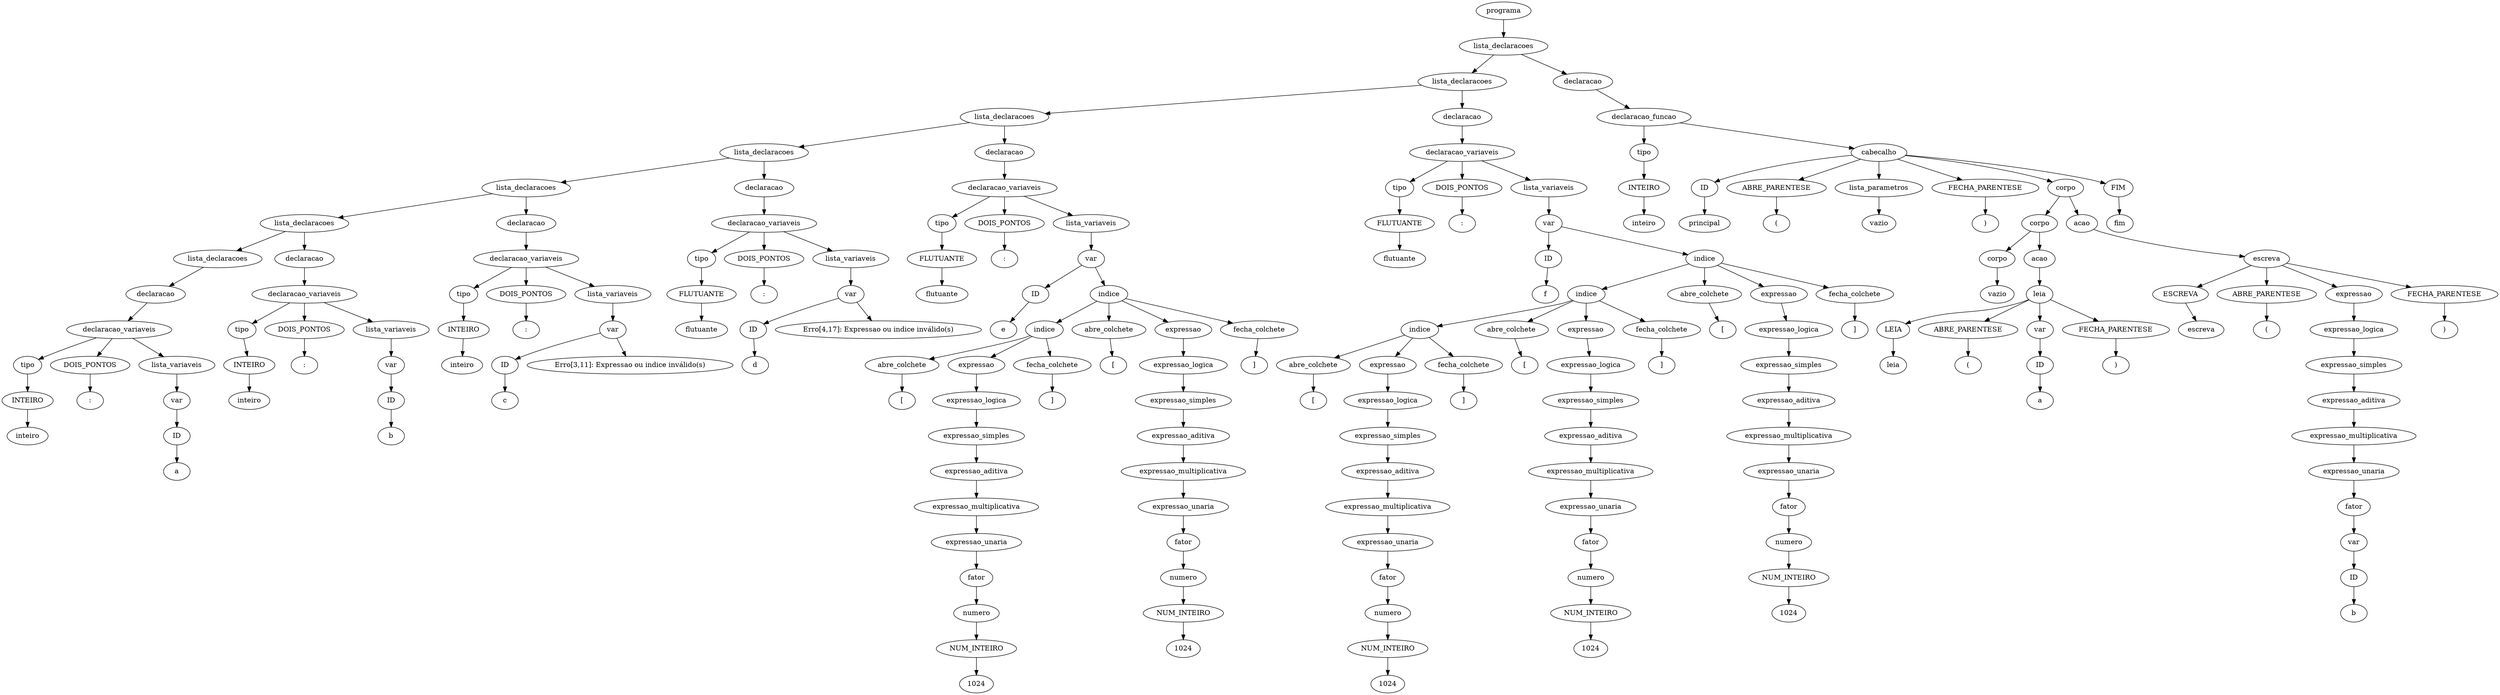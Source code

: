 digraph tree {
    "0x7f59afa652b0" [label="programa"];
    "0x7f59afb0cbe0" [label="lista_declaracoes"];
    "0x7f59afa65790" [label="lista_declaracoes"];
    "0x7f59afb09f70" [label="lista_declaracoes"];
    "0x7f59afb09a30" [label="lista_declaracoes"];
    "0x7f59afb097c0" [label="lista_declaracoes"];
    "0x7f59afb09580" [label="lista_declaracoes"];
    "0x7f59afbd5ac0" [label="lista_declaracoes"];
    "0x7f59afbd59a0" [label="declaracao"];
    "0x7f59afb09220" [label="declaracao_variaveis"];
    "0x7f59afbd5dc0" [label="tipo"];
    "0x7f59afbd5820" [label="INTEIRO"];
    "0x7f59afb09250" [label="inteiro"];
    "0x7f59afbd5ca0" [label="DOIS_PONTOS"];
    "0x7f59afb09370" [label=":"];
    "0x7f59afb09280" [label="lista_variaveis"];
    "0x7f59afbd5d30" [label="var"];
    "0x7f59afbd5a00" [label="ID"];
    "0x7f59afb093d0" [label="a"];
    "0x7f59afb09310" [label="declaracao"];
    "0x7f59afb09520" [label="declaracao_variaveis"];
    "0x7f59afb09490" [label="tipo"];
    "0x7f59afb094c0" [label="INTEIRO"];
    "0x7f59afb094f0" [label="inteiro"];
    "0x7f59afb095e0" [label="DOIS_PONTOS"];
    "0x7f59afb09700" [label=":"];
    "0x7f59afb09550" [label="lista_variaveis"];
    "0x7f59afb093a0" [label="var"];
    "0x7f59afb09340" [label="ID"];
    "0x7f59afb09640" [label="b"];
    "0x7f59afb096d0" [label="declaracao"];
    "0x7f59afb095b0" [label="declaracao_variaveis"];
    "0x7f59afbd5e80" [label="tipo"];
    "0x7f59afbd5af0" [label="INTEIRO"];
    "0x7f59afb09730" [label="inteiro"];
    "0x7f59afb098b0" [label="DOIS_PONTOS"];
    "0x7f59afb09970" [label=":"];
    "0x7f59afb09790" [label="lista_variaveis"];
    "0x7f59afb097f0" [label="var"];
    "0x7f59afb09820" [label="ID"];
    "0x7f59afb09760" [label="c"];
    "0x7f59afb09610" [label="Erro[3,11]: Expressao ou indice inválido(s)"];
    "0x7f59afb09400" [label="declaracao"];
    "0x7f59afb09a90" [label="declaracao_variaveis"];
    "0x7f59afb09430" [label="tipo"];
    "0x7f59afb09460" [label="FLUTUANTE"];
    "0x7f59afb099a0" [label="flutuante"];
    "0x7f59afb09880" [label="DOIS_PONTOS"];
    "0x7f59afb09850" [label=":"];
    "0x7f59afb09a00" [label="lista_variaveis"];
    "0x7f59afb09eb0" [label="var"];
    "0x7f59afb09cd0" [label="ID"];
    "0x7f59afb09d00" [label="d"];
    "0x7f59afb09a60" [label="Erro[4,17]: Expressao ou indice inválido(s)"];
    "0x7f59afb09910" [label="declaracao"];
    "0x7f59afa656d0" [label="declaracao_variaveis"];
    "0x7f59afb096a0" [label="tipo"];
    "0x7f59afb09ca0" [label="FLUTUANTE"];
    "0x7f59afb09b50" [label="flutuante"];
    "0x7f59afa65550" [label="DOIS_PONTOS"];
    "0x7f59afa65520" [label=":"];
    "0x7f59afb09f40" [label="lista_variaveis"];
    "0x7f59afa655b0" [label="var"];
    "0x7f59afa65250" [label="ID"];
    "0x7f59afa65280" [label="e"];
    "0x7f59afa654f0" [label="indice"];
    "0x7f59afa651f0" [label="indice"];
    "0x7f59afa652e0" [label="abre_colchete"];
    "0x7f59afa65310" [label="["];
    "0x7f59afa651c0" [label="expressao"];
    "0x7f59afa65190" [label="expressao_logica"];
    "0x7f59afa65160" [label="expressao_simples"];
    "0x7f59afa65070" [label="expressao_aditiva"];
    "0x7f59afa65130" [label="expressao_multiplicativa"];
    "0x7f59afb09f10" [label="expressao_unaria"];
    "0x7f59afa65040" [label="fator"];
    "0x7f59afb09ee0" [label="numero"];
    "0x7f59afb09e20" [label="NUM_INTEIRO"];
    "0x7f59afa65100" [label="1024"];
    "0x7f59afa65340" [label="fecha_colchete"];
    "0x7f59afa65370" [label="]"];
    "0x7f59afa65610" [label="abre_colchete"];
    "0x7f59afa65640" [label="["];
    "0x7f59afa654c0" [label="expressao"];
    "0x7f59afa65490" [label="expressao_logica"];
    "0x7f59afa650d0" [label="expressao_simples"];
    "0x7f59afa65400" [label="expressao_aditiva"];
    "0x7f59afa650a0" [label="expressao_multiplicativa"];
    "0x7f59afa653a0" [label="expressao_unaria"];
    "0x7f59afa653d0" [label="fator"];
    "0x7f59afb09fa0" [label="numero"];
    "0x7f59afb09fd0" [label="NUM_INTEIRO"];
    "0x7f59afa65220" [label="1024"];
    "0x7f59afa65670" [label="fecha_colchete"];
    "0x7f59afa656a0" [label="]"];
    "0x7f59afb09b20" [label="declaracao"];
    "0x7f59afa65f40" [label="declaracao_variaveis"];
    "0x7f59afb09670" [label="tipo"];
    "0x7f59afa65430" [label="FLUTUANTE"];
    "0x7f59afa65700" [label="flutuante"];
    "0x7f59afa65f70" [label="DOIS_PONTOS"];
    "0x7f59afb0c1c0" [label=":"];
    "0x7f59afa65760" [label="lista_variaveis"];
    "0x7f59afa65d30" [label="var"];
    "0x7f59afa65d60" [label="ID"];
    "0x7f59afa65d90" [label="f"];
    "0x7f59afa65fa0" [label="indice"];
    "0x7f59afa65cd0" [label="indice"];
    "0x7f59afa659d0" [label="indice"];
    "0x7f59afa65ac0" [label="abre_colchete"];
    "0x7f59afa65af0" [label="["];
    "0x7f59afa659a0" [label="expressao"];
    "0x7f59afa65970" [label="expressao_logica"];
    "0x7f59afa65940" [label="expressao_simples"];
    "0x7f59afa65850" [label="expressao_aditiva"];
    "0x7f59afa65910" [label="expressao_multiplicativa"];
    "0x7f59afa65730" [label="expressao_unaria"];
    "0x7f59afa65820" [label="fator"];
    "0x7f59afa655e0" [label="numero"];
    "0x7f59afa65580" [label="NUM_INTEIRO"];
    "0x7f59afa658e0" [label="1024"];
    "0x7f59afa65b20" [label="fecha_colchete"];
    "0x7f59afa65b50" [label="]"];
    "0x7f59afa65df0" [label="abre_colchete"];
    "0x7f59afa65e20" [label="["];
    "0x7f59afa65ca0" [label="expressao"];
    "0x7f59afa65c70" [label="expressao_logica"];
    "0x7f59afa658b0" [label="expressao_simples"];
    "0x7f59afa65be0" [label="expressao_aditiva"];
    "0x7f59afa65880" [label="expressao_multiplicativa"];
    "0x7f59afa65b80" [label="expressao_unaria"];
    "0x7f59afa65bb0" [label="fator"];
    "0x7f59afa657c0" [label="numero"];
    "0x7f59afa657f0" [label="NUM_INTEIRO"];
    "0x7f59afa65a00" [label="1024"];
    "0x7f59afa65e50" [label="fecha_colchete"];
    "0x7f59afa65e80" [label="]"];
    "0x7f59afb0c100" [label="abre_colchete"];
    "0x7f59afb0c130" [label="["];
    "0x7f59afa65c40" [label="expressao"];
    "0x7f59afa65c10" [label="expressao_logica"];
    "0x7f59afa65d00" [label="expressao_simples"];
    "0x7f59afa65f10" [label="expressao_aditiva"];
    "0x7f59afa65a90" [label="expressao_multiplicativa"];
    "0x7f59afa65eb0" [label="expressao_unaria"];
    "0x7f59afa65ee0" [label="fator"];
    "0x7f59afa65dc0" [label="numero"];
    "0x7f59afa65a30" [label="NUM_INTEIRO"];
    "0x7f59afa65a60" [label="1024"];
    "0x7f59afb0c160" [label="fecha_colchete"];
    "0x7f59afb0c190" [label="]"];
    "0x7f59afa65460" [label="declaracao"];
    "0x7f59afa65fd0" [label="declaracao_funcao"];
    "0x7f59afb09d30" [label="tipo"];
    "0x7f59afb0c040" [label="INTEIRO"];
    "0x7f59afb0c1f0" [label="inteiro"];
    "0x7f59afb0c3d0" [label="cabecalho"];
    "0x7f59afb0cb20" [label="ID"];
    "0x7f59afb0c610" [label="principal"];
    "0x7f59afb0c910" [label="ABRE_PARENTESE"];
    "0x7f59afb0c550" [label="("];
    "0x7f59afb0c310" [label="lista_parametros"];
    "0x7f59afb0c0d0" [label="vazio"];
    "0x7f59afb0c7c0" [label="FECHA_PARENTESE"];
    "0x7f59afb0cb50" [label=")"];
    "0x7f59afb0c940" [label="corpo"];
    "0x7f59afb0c5e0" [label="corpo"];
    "0x7f59afb0c400" [label="corpo"];
    "0x7f59afb0c220" [label="vazio"];
    "0x7f59afb0c640" [label="acao"];
    "0x7f59afb0c4c0" [label="leia"];
    "0x7f59afb0c4f0" [label="LEIA"];
    "0x7f59afb0c6a0" [label="leia"];
    "0x7f59afb0c6d0" [label="ABRE_PARENTESE"];
    "0x7f59afb0c700" [label="("];
    "0x7f59afb0c340" [label="var"];
    "0x7f59afb0c580" [label="ID"];
    "0x7f59afb0c5b0" [label="a"];
    "0x7f59afb0c730" [label="FECHA_PARENTESE"];
    "0x7f59afb0c760" [label=")"];
    "0x7f59afb0c9a0" [label="acao"];
    "0x7f59afb0c8e0" [label="escreva"];
    "0x7f59afb0ca00" [label="ESCREVA"];
    "0x7f59afb0ca30" [label="escreva"];
    "0x7f59afb0ca60" [label="ABRE_PARENTESE"];
    "0x7f59afb0ca90" [label="("];
    "0x7f59afb0c8b0" [label="expressao"];
    "0x7f59afb0c880" [label="expressao_logica"];
    "0x7f59afb0c850" [label="expressao_simples"];
    "0x7f59afb0c520" [label="expressao_aditiva"];
    "0x7f59afb0c820" [label="expressao_multiplicativa"];
    "0x7f59afb0c370" [label="expressao_unaria"];
    "0x7f59afb0c430" [label="fator"];
    "0x7f59afb0c3a0" [label="var"];
    "0x7f59afb0c790" [label="ID"];
    "0x7f59afb0c7f0" [label="b"];
    "0x7f59afb0cac0" [label="FECHA_PARENTESE"];
    "0x7f59afb0caf0" [label=")"];
    "0x7f59afb0cb80" [label="FIM"];
    "0x7f59afb0cbb0" [label="fim"];
    "0x7f59afa652b0" -> "0x7f59afb0cbe0";
    "0x7f59afb0cbe0" -> "0x7f59afa65790";
    "0x7f59afb0cbe0" -> "0x7f59afa65460";
    "0x7f59afa65790" -> "0x7f59afb09f70";
    "0x7f59afa65790" -> "0x7f59afb09b20";
    "0x7f59afb09f70" -> "0x7f59afb09a30";
    "0x7f59afb09f70" -> "0x7f59afb09910";
    "0x7f59afb09a30" -> "0x7f59afb097c0";
    "0x7f59afb09a30" -> "0x7f59afb09400";
    "0x7f59afb097c0" -> "0x7f59afb09580";
    "0x7f59afb097c0" -> "0x7f59afb096d0";
    "0x7f59afb09580" -> "0x7f59afbd5ac0";
    "0x7f59afb09580" -> "0x7f59afb09310";
    "0x7f59afbd5ac0" -> "0x7f59afbd59a0";
    "0x7f59afbd59a0" -> "0x7f59afb09220";
    "0x7f59afb09220" -> "0x7f59afbd5dc0";
    "0x7f59afb09220" -> "0x7f59afbd5ca0";
    "0x7f59afb09220" -> "0x7f59afb09280";
    "0x7f59afbd5dc0" -> "0x7f59afbd5820";
    "0x7f59afbd5820" -> "0x7f59afb09250";
    "0x7f59afbd5ca0" -> "0x7f59afb09370";
    "0x7f59afb09280" -> "0x7f59afbd5d30";
    "0x7f59afbd5d30" -> "0x7f59afbd5a00";
    "0x7f59afbd5a00" -> "0x7f59afb093d0";
    "0x7f59afb09310" -> "0x7f59afb09520";
    "0x7f59afb09520" -> "0x7f59afb09490";
    "0x7f59afb09520" -> "0x7f59afb095e0";
    "0x7f59afb09520" -> "0x7f59afb09550";
    "0x7f59afb09490" -> "0x7f59afb094c0";
    "0x7f59afb094c0" -> "0x7f59afb094f0";
    "0x7f59afb095e0" -> "0x7f59afb09700";
    "0x7f59afb09550" -> "0x7f59afb093a0";
    "0x7f59afb093a0" -> "0x7f59afb09340";
    "0x7f59afb09340" -> "0x7f59afb09640";
    "0x7f59afb096d0" -> "0x7f59afb095b0";
    "0x7f59afb095b0" -> "0x7f59afbd5e80";
    "0x7f59afb095b0" -> "0x7f59afb098b0";
    "0x7f59afb095b0" -> "0x7f59afb09790";
    "0x7f59afbd5e80" -> "0x7f59afbd5af0";
    "0x7f59afbd5af0" -> "0x7f59afb09730";
    "0x7f59afb098b0" -> "0x7f59afb09970";
    "0x7f59afb09790" -> "0x7f59afb097f0";
    "0x7f59afb097f0" -> "0x7f59afb09820";
    "0x7f59afb097f0" -> "0x7f59afb09610";
    "0x7f59afb09820" -> "0x7f59afb09760";
    "0x7f59afb09400" -> "0x7f59afb09a90";
    "0x7f59afb09a90" -> "0x7f59afb09430";
    "0x7f59afb09a90" -> "0x7f59afb09880";
    "0x7f59afb09a90" -> "0x7f59afb09a00";
    "0x7f59afb09430" -> "0x7f59afb09460";
    "0x7f59afb09460" -> "0x7f59afb099a0";
    "0x7f59afb09880" -> "0x7f59afb09850";
    "0x7f59afb09a00" -> "0x7f59afb09eb0";
    "0x7f59afb09eb0" -> "0x7f59afb09cd0";
    "0x7f59afb09eb0" -> "0x7f59afb09a60";
    "0x7f59afb09cd0" -> "0x7f59afb09d00";
    "0x7f59afb09910" -> "0x7f59afa656d0";
    "0x7f59afa656d0" -> "0x7f59afb096a0";
    "0x7f59afa656d0" -> "0x7f59afa65550";
    "0x7f59afa656d0" -> "0x7f59afb09f40";
    "0x7f59afb096a0" -> "0x7f59afb09ca0";
    "0x7f59afb09ca0" -> "0x7f59afb09b50";
    "0x7f59afa65550" -> "0x7f59afa65520";
    "0x7f59afb09f40" -> "0x7f59afa655b0";
    "0x7f59afa655b0" -> "0x7f59afa65250";
    "0x7f59afa655b0" -> "0x7f59afa654f0";
    "0x7f59afa65250" -> "0x7f59afa65280";
    "0x7f59afa654f0" -> "0x7f59afa651f0";
    "0x7f59afa654f0" -> "0x7f59afa65610";
    "0x7f59afa654f0" -> "0x7f59afa654c0";
    "0x7f59afa654f0" -> "0x7f59afa65670";
    "0x7f59afa651f0" -> "0x7f59afa652e0";
    "0x7f59afa651f0" -> "0x7f59afa651c0";
    "0x7f59afa651f0" -> "0x7f59afa65340";
    "0x7f59afa652e0" -> "0x7f59afa65310";
    "0x7f59afa651c0" -> "0x7f59afa65190";
    "0x7f59afa65190" -> "0x7f59afa65160";
    "0x7f59afa65160" -> "0x7f59afa65070";
    "0x7f59afa65070" -> "0x7f59afa65130";
    "0x7f59afa65130" -> "0x7f59afb09f10";
    "0x7f59afb09f10" -> "0x7f59afa65040";
    "0x7f59afa65040" -> "0x7f59afb09ee0";
    "0x7f59afb09ee0" -> "0x7f59afb09e20";
    "0x7f59afb09e20" -> "0x7f59afa65100";
    "0x7f59afa65340" -> "0x7f59afa65370";
    "0x7f59afa65610" -> "0x7f59afa65640";
    "0x7f59afa654c0" -> "0x7f59afa65490";
    "0x7f59afa65490" -> "0x7f59afa650d0";
    "0x7f59afa650d0" -> "0x7f59afa65400";
    "0x7f59afa65400" -> "0x7f59afa650a0";
    "0x7f59afa650a0" -> "0x7f59afa653a0";
    "0x7f59afa653a0" -> "0x7f59afa653d0";
    "0x7f59afa653d0" -> "0x7f59afb09fa0";
    "0x7f59afb09fa0" -> "0x7f59afb09fd0";
    "0x7f59afb09fd0" -> "0x7f59afa65220";
    "0x7f59afa65670" -> "0x7f59afa656a0";
    "0x7f59afb09b20" -> "0x7f59afa65f40";
    "0x7f59afa65f40" -> "0x7f59afb09670";
    "0x7f59afa65f40" -> "0x7f59afa65f70";
    "0x7f59afa65f40" -> "0x7f59afa65760";
    "0x7f59afb09670" -> "0x7f59afa65430";
    "0x7f59afa65430" -> "0x7f59afa65700";
    "0x7f59afa65f70" -> "0x7f59afb0c1c0";
    "0x7f59afa65760" -> "0x7f59afa65d30";
    "0x7f59afa65d30" -> "0x7f59afa65d60";
    "0x7f59afa65d30" -> "0x7f59afa65fa0";
    "0x7f59afa65d60" -> "0x7f59afa65d90";
    "0x7f59afa65fa0" -> "0x7f59afa65cd0";
    "0x7f59afa65fa0" -> "0x7f59afb0c100";
    "0x7f59afa65fa0" -> "0x7f59afa65c40";
    "0x7f59afa65fa0" -> "0x7f59afb0c160";
    "0x7f59afa65cd0" -> "0x7f59afa659d0";
    "0x7f59afa65cd0" -> "0x7f59afa65df0";
    "0x7f59afa65cd0" -> "0x7f59afa65ca0";
    "0x7f59afa65cd0" -> "0x7f59afa65e50";
    "0x7f59afa659d0" -> "0x7f59afa65ac0";
    "0x7f59afa659d0" -> "0x7f59afa659a0";
    "0x7f59afa659d0" -> "0x7f59afa65b20";
    "0x7f59afa65ac0" -> "0x7f59afa65af0";
    "0x7f59afa659a0" -> "0x7f59afa65970";
    "0x7f59afa65970" -> "0x7f59afa65940";
    "0x7f59afa65940" -> "0x7f59afa65850";
    "0x7f59afa65850" -> "0x7f59afa65910";
    "0x7f59afa65910" -> "0x7f59afa65730";
    "0x7f59afa65730" -> "0x7f59afa65820";
    "0x7f59afa65820" -> "0x7f59afa655e0";
    "0x7f59afa655e0" -> "0x7f59afa65580";
    "0x7f59afa65580" -> "0x7f59afa658e0";
    "0x7f59afa65b20" -> "0x7f59afa65b50";
    "0x7f59afa65df0" -> "0x7f59afa65e20";
    "0x7f59afa65ca0" -> "0x7f59afa65c70";
    "0x7f59afa65c70" -> "0x7f59afa658b0";
    "0x7f59afa658b0" -> "0x7f59afa65be0";
    "0x7f59afa65be0" -> "0x7f59afa65880";
    "0x7f59afa65880" -> "0x7f59afa65b80";
    "0x7f59afa65b80" -> "0x7f59afa65bb0";
    "0x7f59afa65bb0" -> "0x7f59afa657c0";
    "0x7f59afa657c0" -> "0x7f59afa657f0";
    "0x7f59afa657f0" -> "0x7f59afa65a00";
    "0x7f59afa65e50" -> "0x7f59afa65e80";
    "0x7f59afb0c100" -> "0x7f59afb0c130";
    "0x7f59afa65c40" -> "0x7f59afa65c10";
    "0x7f59afa65c10" -> "0x7f59afa65d00";
    "0x7f59afa65d00" -> "0x7f59afa65f10";
    "0x7f59afa65f10" -> "0x7f59afa65a90";
    "0x7f59afa65a90" -> "0x7f59afa65eb0";
    "0x7f59afa65eb0" -> "0x7f59afa65ee0";
    "0x7f59afa65ee0" -> "0x7f59afa65dc0";
    "0x7f59afa65dc0" -> "0x7f59afa65a30";
    "0x7f59afa65a30" -> "0x7f59afa65a60";
    "0x7f59afb0c160" -> "0x7f59afb0c190";
    "0x7f59afa65460" -> "0x7f59afa65fd0";
    "0x7f59afa65fd0" -> "0x7f59afb09d30";
    "0x7f59afa65fd0" -> "0x7f59afb0c3d0";
    "0x7f59afb09d30" -> "0x7f59afb0c040";
    "0x7f59afb0c040" -> "0x7f59afb0c1f0";
    "0x7f59afb0c3d0" -> "0x7f59afb0cb20";
    "0x7f59afb0c3d0" -> "0x7f59afb0c910";
    "0x7f59afb0c3d0" -> "0x7f59afb0c310";
    "0x7f59afb0c3d0" -> "0x7f59afb0c7c0";
    "0x7f59afb0c3d0" -> "0x7f59afb0c940";
    "0x7f59afb0c3d0" -> "0x7f59afb0cb80";
    "0x7f59afb0cb20" -> "0x7f59afb0c610";
    "0x7f59afb0c910" -> "0x7f59afb0c550";
    "0x7f59afb0c310" -> "0x7f59afb0c0d0";
    "0x7f59afb0c7c0" -> "0x7f59afb0cb50";
    "0x7f59afb0c940" -> "0x7f59afb0c5e0";
    "0x7f59afb0c940" -> "0x7f59afb0c9a0";
    "0x7f59afb0c5e0" -> "0x7f59afb0c400";
    "0x7f59afb0c5e0" -> "0x7f59afb0c640";
    "0x7f59afb0c400" -> "0x7f59afb0c220";
    "0x7f59afb0c640" -> "0x7f59afb0c4c0";
    "0x7f59afb0c4c0" -> "0x7f59afb0c4f0";
    "0x7f59afb0c4c0" -> "0x7f59afb0c6d0";
    "0x7f59afb0c4c0" -> "0x7f59afb0c340";
    "0x7f59afb0c4c0" -> "0x7f59afb0c730";
    "0x7f59afb0c4f0" -> "0x7f59afb0c6a0";
    "0x7f59afb0c6d0" -> "0x7f59afb0c700";
    "0x7f59afb0c340" -> "0x7f59afb0c580";
    "0x7f59afb0c580" -> "0x7f59afb0c5b0";
    "0x7f59afb0c730" -> "0x7f59afb0c760";
    "0x7f59afb0c9a0" -> "0x7f59afb0c8e0";
    "0x7f59afb0c8e0" -> "0x7f59afb0ca00";
    "0x7f59afb0c8e0" -> "0x7f59afb0ca60";
    "0x7f59afb0c8e0" -> "0x7f59afb0c8b0";
    "0x7f59afb0c8e0" -> "0x7f59afb0cac0";
    "0x7f59afb0ca00" -> "0x7f59afb0ca30";
    "0x7f59afb0ca60" -> "0x7f59afb0ca90";
    "0x7f59afb0c8b0" -> "0x7f59afb0c880";
    "0x7f59afb0c880" -> "0x7f59afb0c850";
    "0x7f59afb0c850" -> "0x7f59afb0c520";
    "0x7f59afb0c520" -> "0x7f59afb0c820";
    "0x7f59afb0c820" -> "0x7f59afb0c370";
    "0x7f59afb0c370" -> "0x7f59afb0c430";
    "0x7f59afb0c430" -> "0x7f59afb0c3a0";
    "0x7f59afb0c3a0" -> "0x7f59afb0c790";
    "0x7f59afb0c790" -> "0x7f59afb0c7f0";
    "0x7f59afb0cac0" -> "0x7f59afb0caf0";
    "0x7f59afb0cb80" -> "0x7f59afb0cbb0";
}
